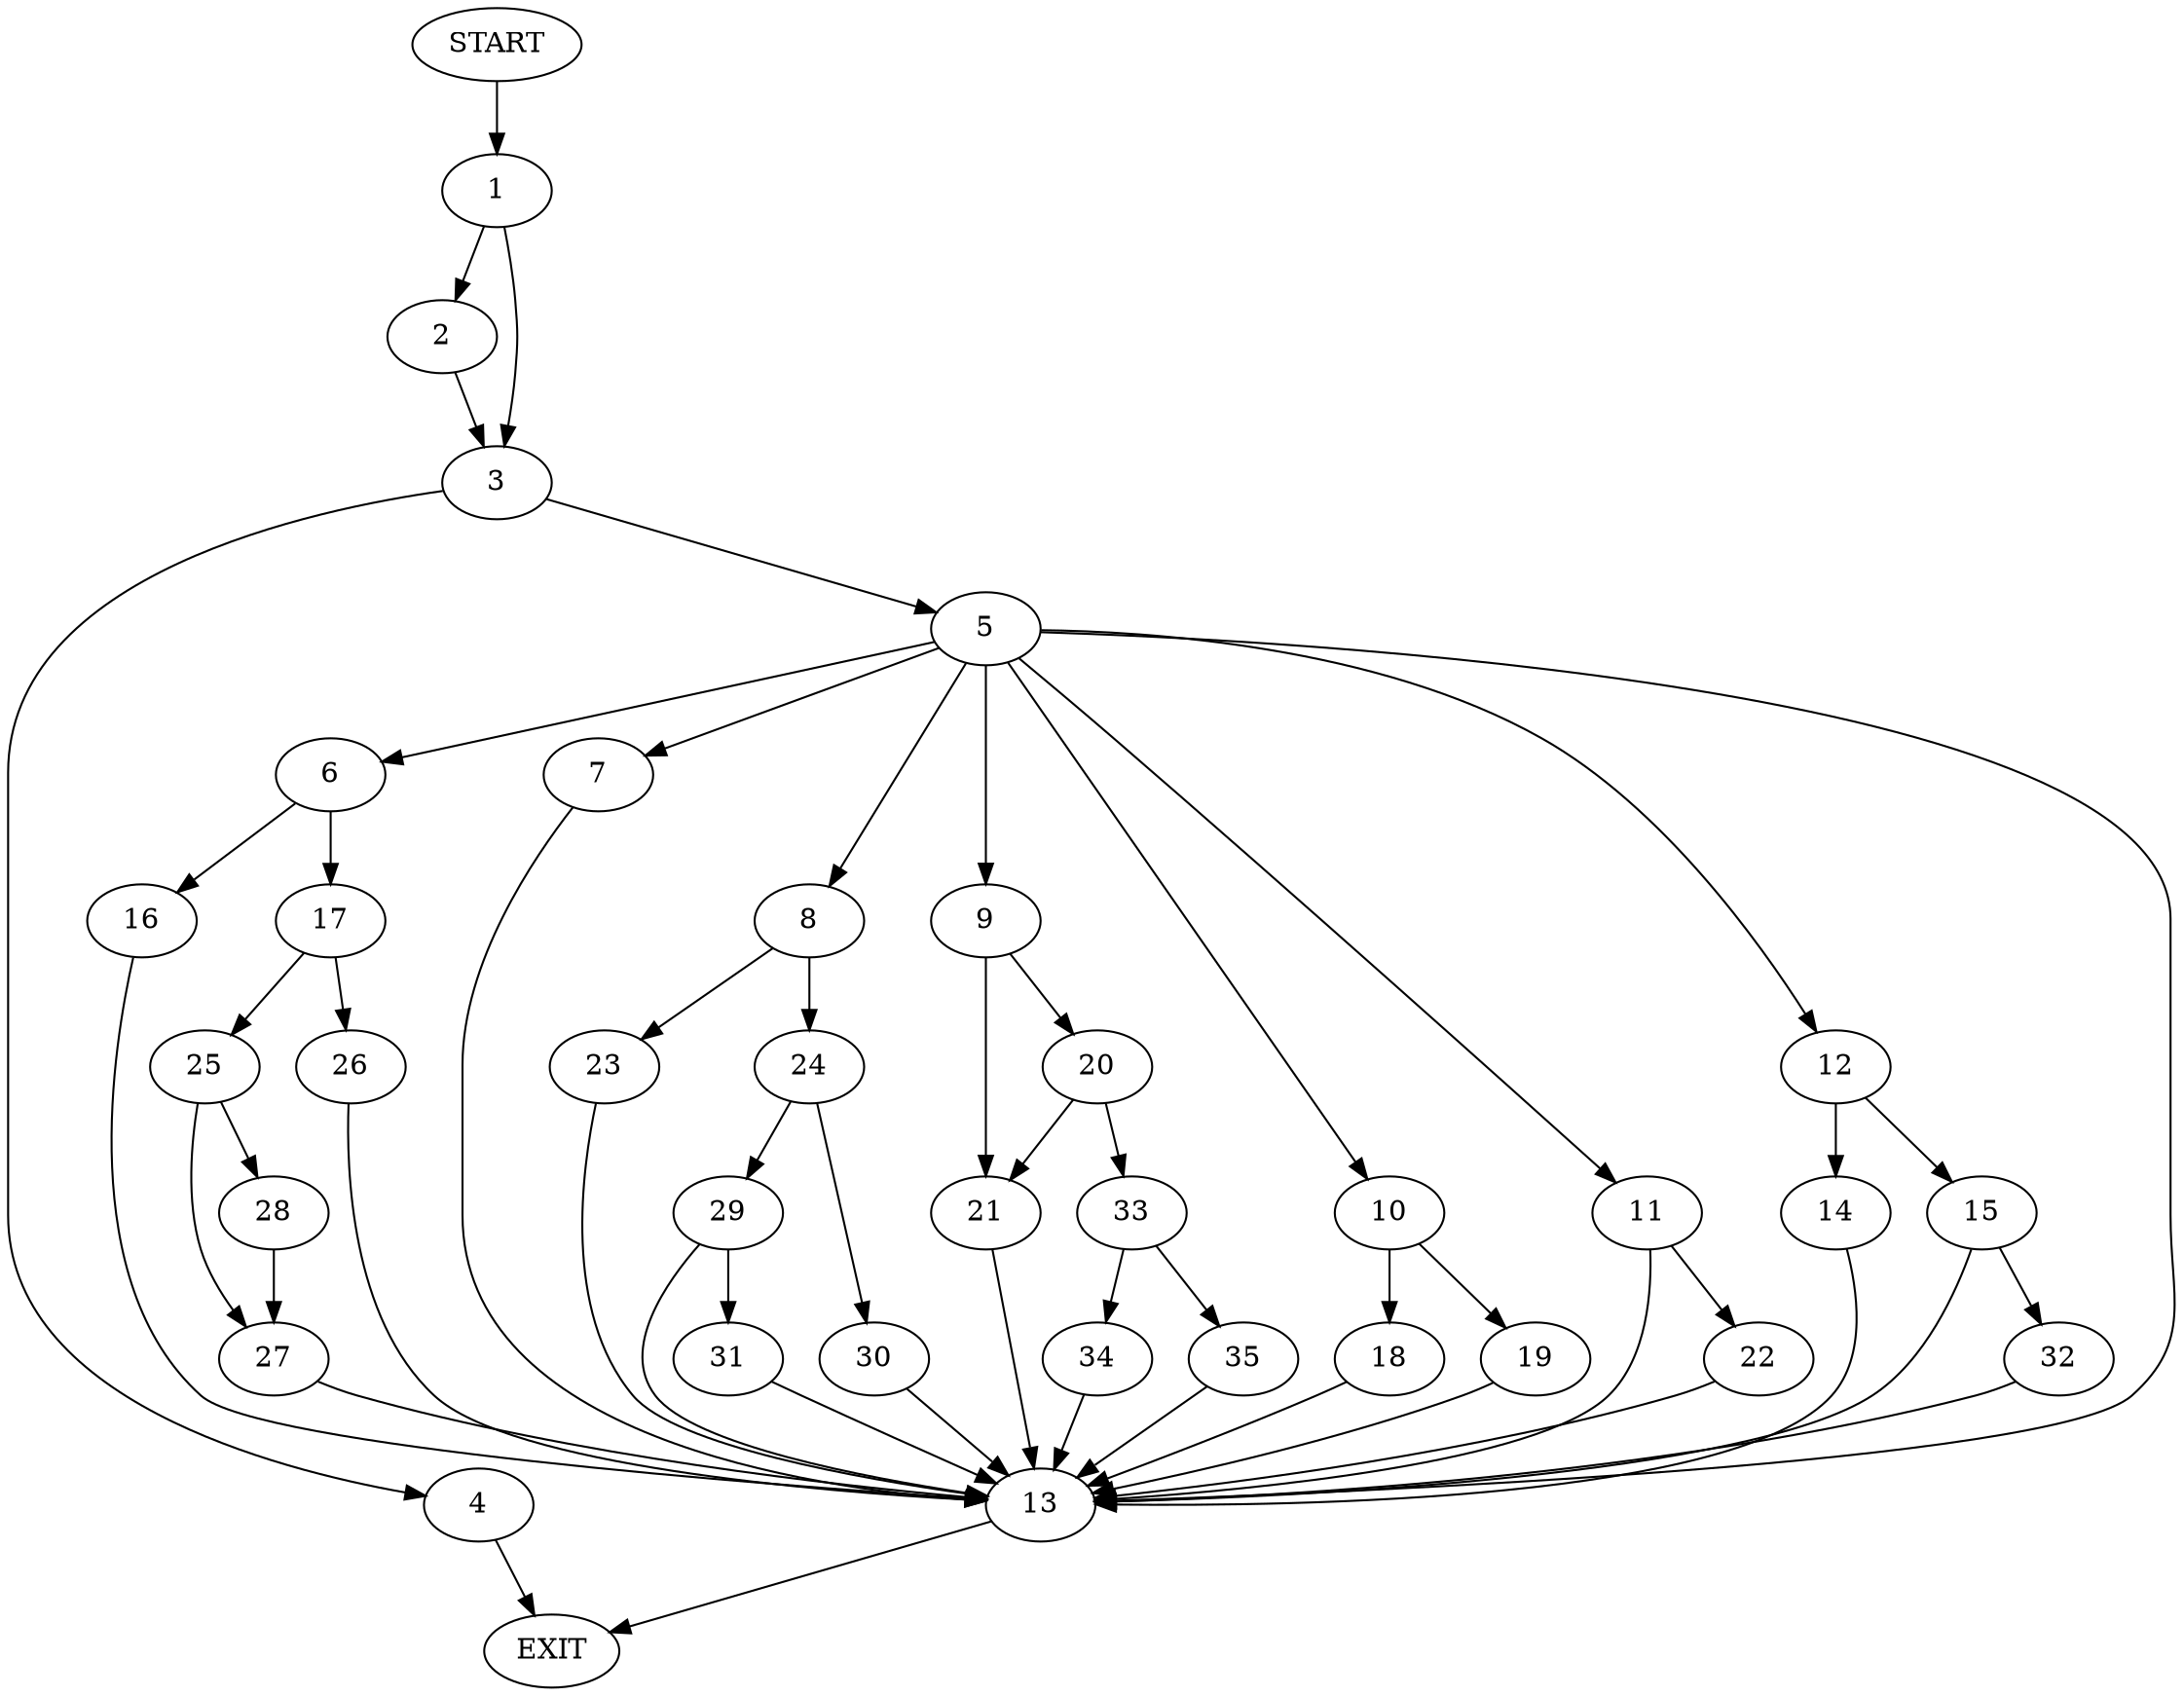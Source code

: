 digraph {
0 [label="START"]
36 [label="EXIT"]
0 -> 1
1 -> 2
1 -> 3
2 -> 3
3 -> 4
3 -> 5
4 -> 36
5 -> 6
5 -> 7
5 -> 8
5 -> 9
5 -> 10
5 -> 11
5 -> 12
5 -> 13
12 -> 14
12 -> 15
6 -> 16
6 -> 17
10 -> 18
10 -> 19
9 -> 20
9 -> 21
7 -> 13
11 -> 22
11 -> 13
8 -> 23
8 -> 24
13 -> 36
22 -> 13
18 -> 13
19 -> 13
16 -> 13
17 -> 25
17 -> 26
25 -> 27
25 -> 28
26 -> 13
28 -> 27
27 -> 13
23 -> 13
24 -> 29
24 -> 30
29 -> 31
29 -> 13
30 -> 13
31 -> 13
15 -> 32
15 -> 13
14 -> 13
32 -> 13
20 -> 33
20 -> 21
21 -> 13
33 -> 34
33 -> 35
34 -> 13
35 -> 13
}
